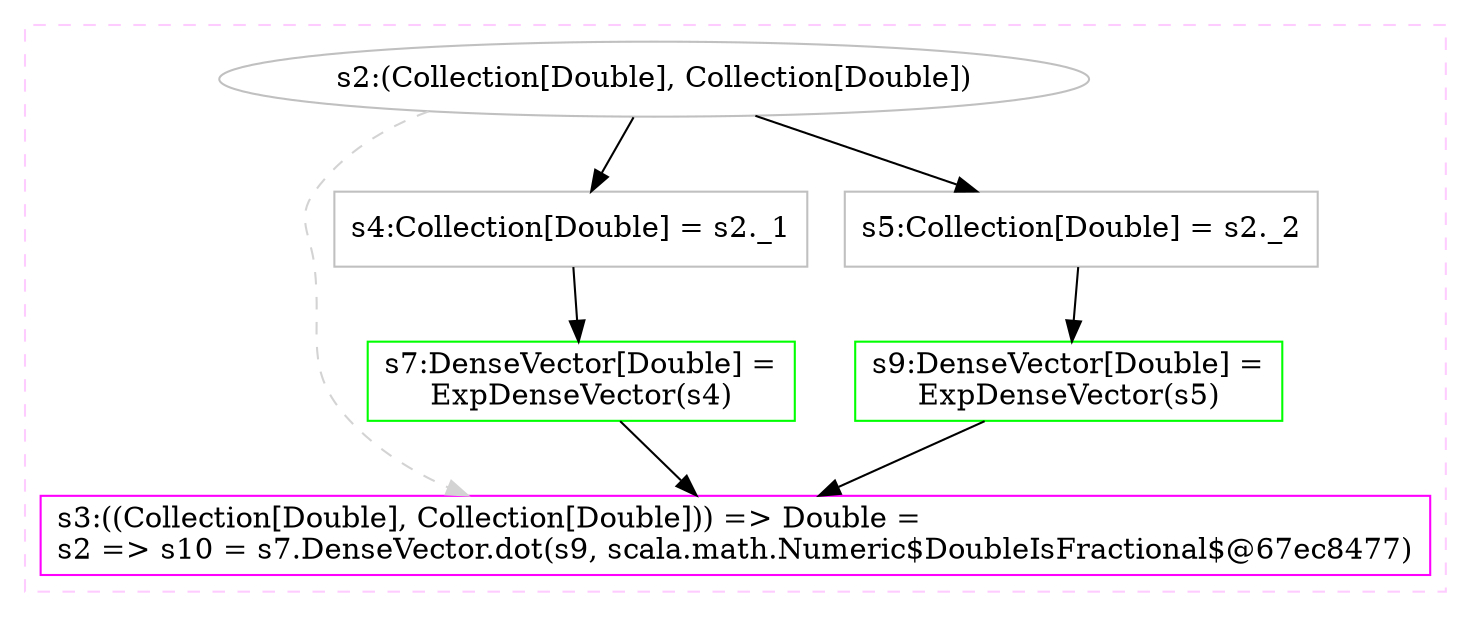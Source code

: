 digraph "vvm.dot" {
concentrate=true

subgraph cluster_s3 {
style=dashed; color="#FFCCFF"
"s2" [
label="s2:(Collection[Double], Collection[Double])"
color=gray
]
"s3" [
label="s3:((Collection[Double], Collection[Double])) => Double =\ls2 => s10 = s7.DenseVector.dot(s9, scala.math.Numeric$DoubleIsFractional$@67ec8477)"
shape=box,color=magenta,tooltip="s3:((Collection[Double], Collection[Double])) => Double"
]
{rank=source; s2}
"s4" [
label="s4:Collection[Double] = s2._1"
shape=box,color=gray,tooltip="s4:Collection[Double]"
]
"s7" [
label="s7:DenseVector[Double] =\lExpDenseVector(s4)"
shape=box,color=green,tooltip="s7:DenseVector[Double]"
]
"s5" [
label="s5:Collection[Double] = s2._2"
shape=box,color=gray,tooltip="s5:Collection[Double]"
]
"s9" [
label="s9:DenseVector[Double] =\lExpDenseVector(s5)"
shape=box,color=green,tooltip="s9:DenseVector[Double]"
]
{rank=sink; s3}
}
"s2" -> "s4" [style=solid]
"s4" -> "s7" [style=solid]
"s2" -> "s3" [style=dashed, color=lightgray, weight=0]
"s7" -> "s3" [style=solid]
"s9" -> "s3" [style=solid]
"s2" -> "s5" [style=solid]
"s5" -> "s9" [style=solid]
}
